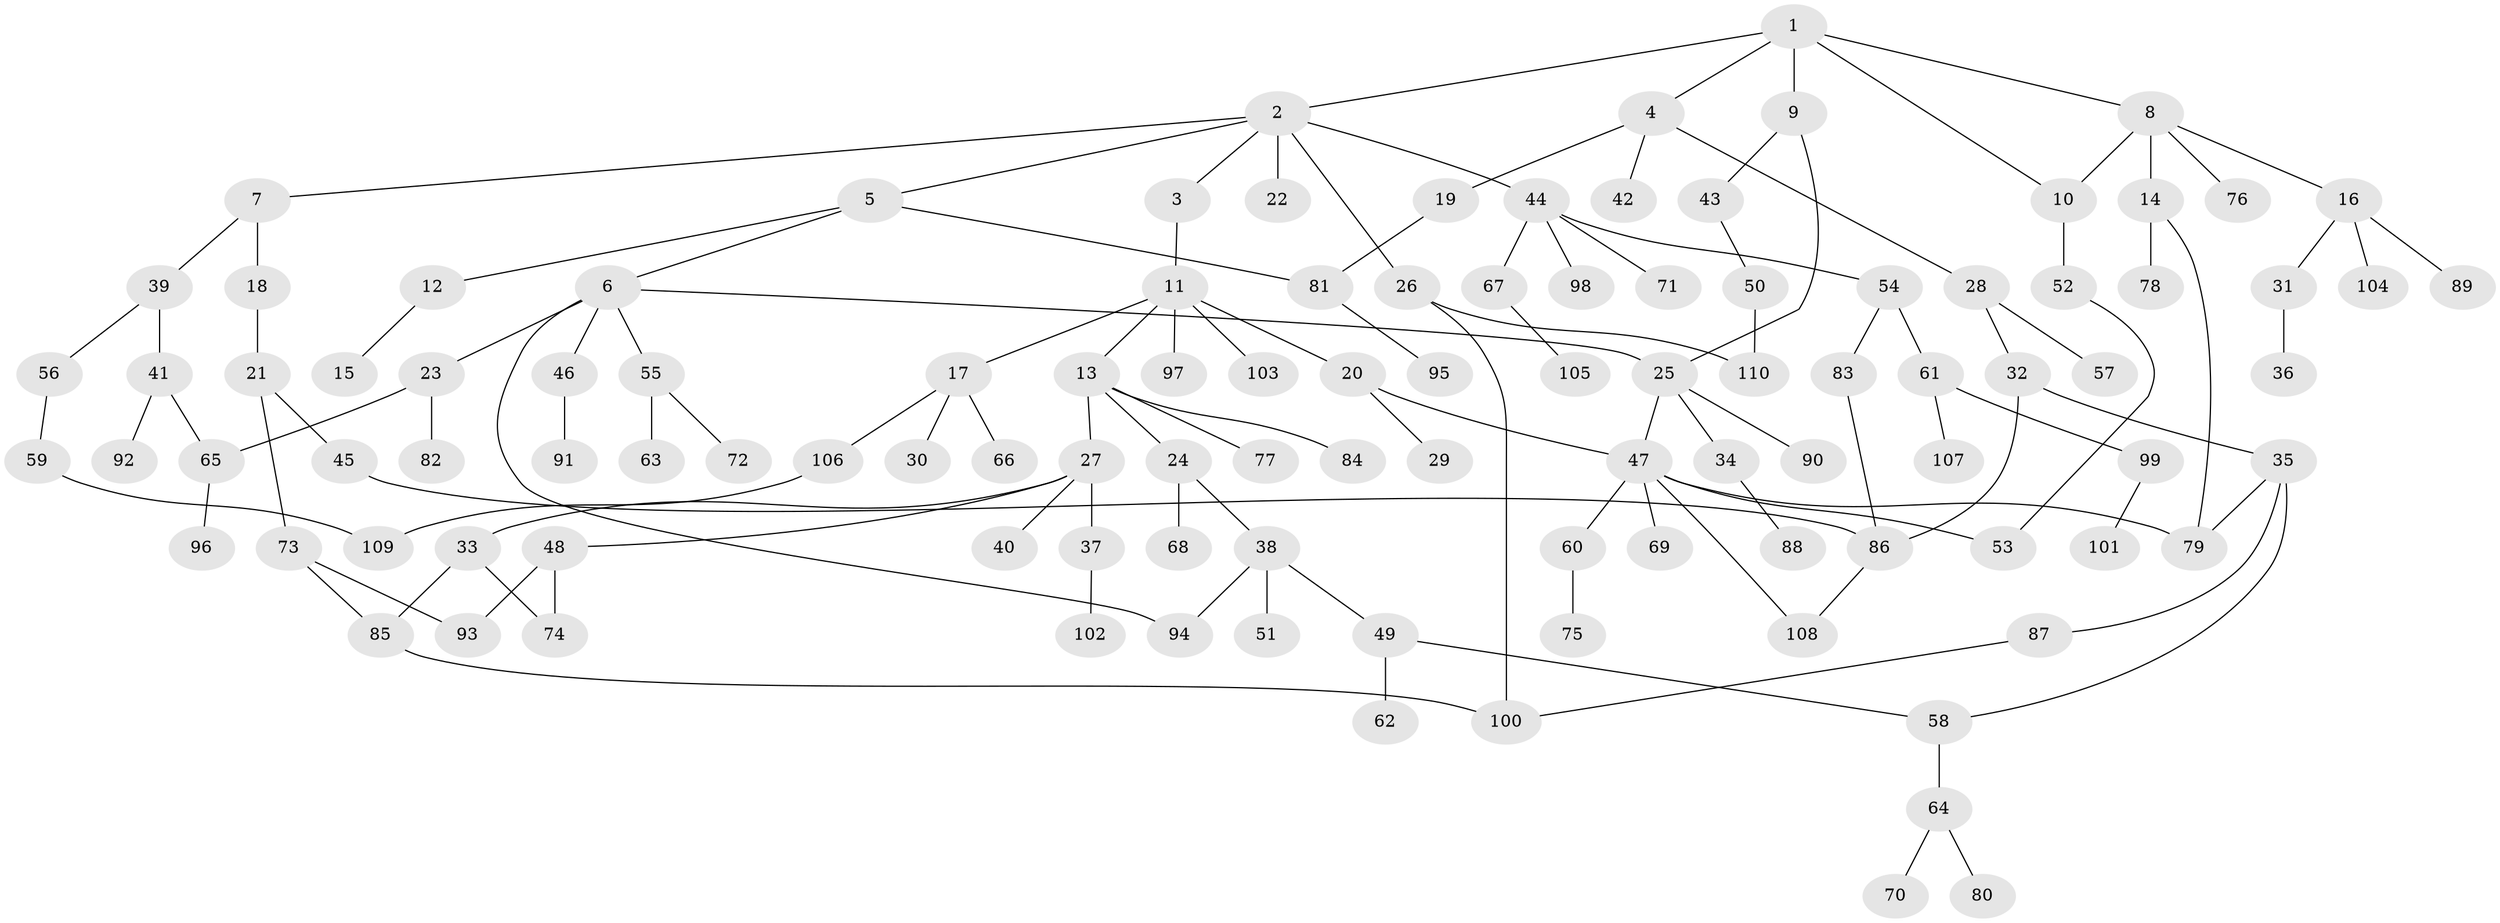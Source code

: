 // Generated by graph-tools (version 1.1) at 2025/41/03/09/25 04:41:51]
// undirected, 110 vertices, 129 edges
graph export_dot {
graph [start="1"]
  node [color=gray90,style=filled];
  1;
  2;
  3;
  4;
  5;
  6;
  7;
  8;
  9;
  10;
  11;
  12;
  13;
  14;
  15;
  16;
  17;
  18;
  19;
  20;
  21;
  22;
  23;
  24;
  25;
  26;
  27;
  28;
  29;
  30;
  31;
  32;
  33;
  34;
  35;
  36;
  37;
  38;
  39;
  40;
  41;
  42;
  43;
  44;
  45;
  46;
  47;
  48;
  49;
  50;
  51;
  52;
  53;
  54;
  55;
  56;
  57;
  58;
  59;
  60;
  61;
  62;
  63;
  64;
  65;
  66;
  67;
  68;
  69;
  70;
  71;
  72;
  73;
  74;
  75;
  76;
  77;
  78;
  79;
  80;
  81;
  82;
  83;
  84;
  85;
  86;
  87;
  88;
  89;
  90;
  91;
  92;
  93;
  94;
  95;
  96;
  97;
  98;
  99;
  100;
  101;
  102;
  103;
  104;
  105;
  106;
  107;
  108;
  109;
  110;
  1 -- 2;
  1 -- 4;
  1 -- 8;
  1 -- 9;
  1 -- 10;
  2 -- 3;
  2 -- 5;
  2 -- 7;
  2 -- 22;
  2 -- 26;
  2 -- 44;
  3 -- 11;
  4 -- 19;
  4 -- 28;
  4 -- 42;
  5 -- 6;
  5 -- 12;
  5 -- 81;
  6 -- 23;
  6 -- 46;
  6 -- 55;
  6 -- 94;
  6 -- 25;
  7 -- 18;
  7 -- 39;
  8 -- 14;
  8 -- 16;
  8 -- 76;
  8 -- 10;
  9 -- 25;
  9 -- 43;
  10 -- 52;
  11 -- 13;
  11 -- 17;
  11 -- 20;
  11 -- 97;
  11 -- 103;
  12 -- 15;
  13 -- 24;
  13 -- 27;
  13 -- 77;
  13 -- 84;
  14 -- 78;
  14 -- 79;
  16 -- 31;
  16 -- 89;
  16 -- 104;
  17 -- 30;
  17 -- 66;
  17 -- 106;
  18 -- 21;
  19 -- 81;
  20 -- 29;
  20 -- 47;
  21 -- 45;
  21 -- 73;
  23 -- 65;
  23 -- 82;
  24 -- 38;
  24 -- 68;
  25 -- 34;
  25 -- 90;
  25 -- 47;
  26 -- 110;
  26 -- 100;
  27 -- 33;
  27 -- 37;
  27 -- 40;
  27 -- 48;
  28 -- 32;
  28 -- 57;
  31 -- 36;
  32 -- 35;
  32 -- 86;
  33 -- 74;
  33 -- 85;
  34 -- 88;
  35 -- 87;
  35 -- 58;
  35 -- 79;
  37 -- 102;
  38 -- 49;
  38 -- 51;
  38 -- 94;
  39 -- 41;
  39 -- 56;
  41 -- 92;
  41 -- 65;
  43 -- 50;
  44 -- 54;
  44 -- 67;
  44 -- 71;
  44 -- 98;
  45 -- 86;
  46 -- 91;
  47 -- 60;
  47 -- 69;
  47 -- 108;
  47 -- 79;
  47 -- 53;
  48 -- 74;
  48 -- 93;
  49 -- 58;
  49 -- 62;
  50 -- 110;
  52 -- 53;
  54 -- 61;
  54 -- 83;
  55 -- 63;
  55 -- 72;
  56 -- 59;
  58 -- 64;
  59 -- 109;
  60 -- 75;
  61 -- 99;
  61 -- 107;
  64 -- 70;
  64 -- 80;
  65 -- 96;
  67 -- 105;
  73 -- 85;
  73 -- 93;
  81 -- 95;
  83 -- 86;
  85 -- 100;
  86 -- 108;
  87 -- 100;
  99 -- 101;
  106 -- 109;
}
